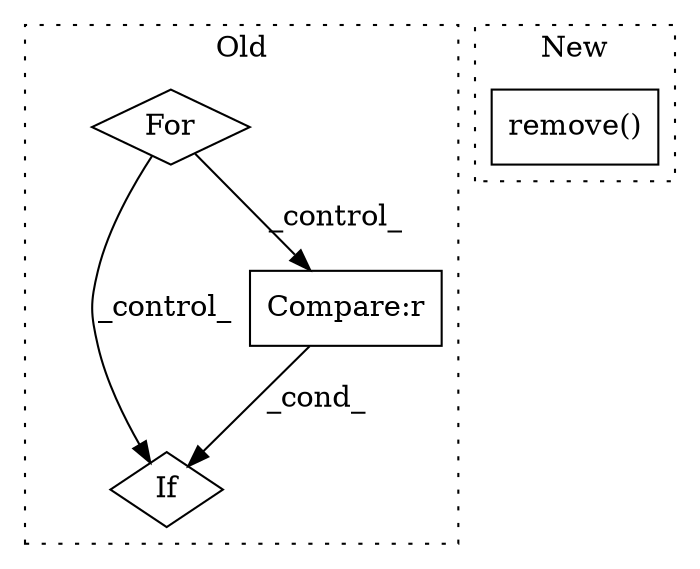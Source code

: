digraph G {
subgraph cluster0 {
1 [label="For" a="107" s="1400,1434" l="4,10" shape="diamond"];
3 [label="If" a="96" s="1539" l="3" shape="diamond"];
4 [label="Compare:r" a="40" s="1542" l="12" shape="box"];
label = "Old";
style="dotted";
}
subgraph cluster1 {
2 [label="remove()" a="75" s="1863,1905" l="18,1" shape="box"];
label = "New";
style="dotted";
}
1 -> 3 [label="_control_"];
1 -> 4 [label="_control_"];
4 -> 3 [label="_cond_"];
}